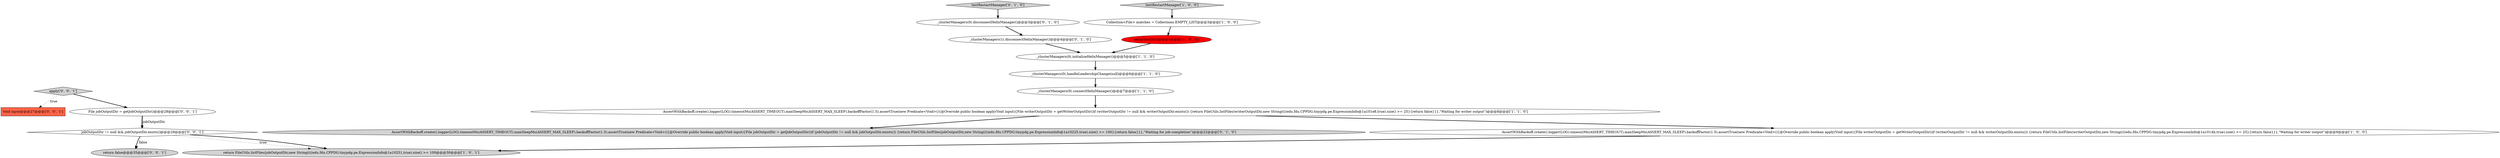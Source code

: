 digraph {
2 [style = filled, label = "Collection<File> matches = Collections.EMPTY_LIST@@@3@@@['1', '0', '0']", fillcolor = white, shape = ellipse image = "AAA0AAABBB1BBB"];
8 [style = filled, label = "testRestartManager['1', '0', '0']", fillcolor = lightgray, shape = diamond image = "AAA0AAABBB1BBB"];
12 [style = filled, label = "AssertWithBackoff.create().logger(LOG).timeoutMs(ASSERT_TIMEOUT).maxSleepMs(ASSERT_MAX_SLEEP).backoffFactor(1.5).assertTrue(new Predicate<Void>(){@Override public boolean apply(Void input){File jobOutputDir = getJobOutputDir()if (jobOutputDir != null && jobOutputDir.exists()) {return FileUtils.listFiles(jobOutputDir,new String((((edu.fdu.CPPDG.tinypdg.pe.ExpressionInfo@1a10225,true).size() >= 100}{return false}}},\"Waiting for job-completion\")@@@22@@@['0', '1', '0']", fillcolor = lightgray, shape = ellipse image = "AAA0AAABBB2BBB"];
13 [style = filled, label = "Void input@@@27@@@['0', '0', '1']", fillcolor = tomato, shape = box image = "AAA0AAABBB3BBB"];
3 [style = filled, label = "setupTestDir()@@@4@@@['1', '0', '0']", fillcolor = red, shape = ellipse image = "AAA1AAABBB1BBB"];
6 [style = filled, label = "_clusterManagers(0(.initializeHelixManager()@@@5@@@['1', '1', '0']", fillcolor = white, shape = ellipse image = "AAA0AAABBB1BBB"];
4 [style = filled, label = "AssertWithBackoff.create().logger(LOG).timeoutMs(ASSERT_TIMEOUT).maxSleepMs(ASSERT_MAX_SLEEP).backoffFactor(1.5).assertTrue(new Predicate<Void>(){@Override public boolean apply(Void input){File writerOutputDir = getWriterOutputDir()if (writerOutputDir != null && writerOutputDir.exists()) {return FileUtils.listFiles(writerOutputDir,new String((((edu.fdu.CPPDG.tinypdg.pe.ExpressionInfo@1a1014b,true).size() >= 25}{return false}}},\"Waiting for writer output\")@@@9@@@['1', '0', '0']", fillcolor = white, shape = ellipse image = "AAA0AAABBB1BBB"];
5 [style = filled, label = "_clusterManagers(0(.connectHelixManager()@@@7@@@['1', '1', '0']", fillcolor = white, shape = ellipse image = "AAA0AAABBB1BBB"];
9 [style = filled, label = "testRestartManager['0', '1', '0']", fillcolor = lightgray, shape = diamond image = "AAA0AAABBB2BBB"];
10 [style = filled, label = "_clusterManagers(1(.disconnectHelixManager()@@@4@@@['0', '1', '0']", fillcolor = white, shape = ellipse image = "AAA0AAABBB2BBB"];
17 [style = filled, label = "apply['0', '0', '1']", fillcolor = lightgray, shape = diamond image = "AAA0AAABBB3BBB"];
14 [style = filled, label = "File jobOutputDir = getJobOutputDir()@@@28@@@['0', '0', '1']", fillcolor = white, shape = ellipse image = "AAA0AAABBB3BBB"];
0 [style = filled, label = "AssertWithBackoff.create().logger(LOG).timeoutMs(ASSERT_TIMEOUT).maxSleepMs(ASSERT_MAX_SLEEP).backoffFactor(1.5).assertTrue(new Predicate<Void>(){@Override public boolean apply(Void input){File writerOutputDir = getWriterOutputDir()if (writerOutputDir != null && writerOutputDir.exists()) {return FileUtils.listFiles(writerOutputDir,new String((((edu.fdu.CPPDG.tinypdg.pe.ExpressionInfo@1a101e8,true).size() >= 25}{return false}}},\"Waiting for writer output\")@@@8@@@['1', '1', '0']", fillcolor = white, shape = ellipse image = "AAA0AAABBB1BBB"];
1 [style = filled, label = "_clusterManagers(0(.handleLeadershipChange(null)@@@6@@@['1', '1', '0']", fillcolor = white, shape = ellipse image = "AAA0AAABBB1BBB"];
15 [style = filled, label = "return false@@@35@@@['0', '0', '1']", fillcolor = lightgray, shape = ellipse image = "AAA0AAABBB3BBB"];
16 [style = filled, label = "jobOutputDir != null && jobOutputDir.exists()@@@29@@@['0', '0', '1']", fillcolor = white, shape = diamond image = "AAA0AAABBB3BBB"];
11 [style = filled, label = "_clusterManagers(0(.disconnectHelixManager()@@@3@@@['0', '1', '0']", fillcolor = white, shape = ellipse image = "AAA0AAABBB2BBB"];
7 [style = filled, label = "return FileUtils.listFiles(jobOutputDir,new String((((edu.fdu.CPPDG.tinypdg.pe.ExpressionInfo@1a10251,true).size() >= 100@@@30@@@['1', '0', '1']", fillcolor = lightgray, shape = ellipse image = "AAA0AAABBB1BBB"];
1->5 [style = bold, label=""];
14->16 [style = bold, label=""];
16->7 [style = dotted, label="true"];
6->1 [style = bold, label=""];
16->15 [style = bold, label=""];
3->6 [style = bold, label=""];
14->16 [style = solid, label="jobOutputDir"];
0->12 [style = bold, label=""];
9->11 [style = bold, label=""];
5->0 [style = bold, label=""];
8->2 [style = bold, label=""];
17->13 [style = dotted, label="true"];
0->4 [style = bold, label=""];
11->10 [style = bold, label=""];
17->14 [style = bold, label=""];
10->6 [style = bold, label=""];
16->15 [style = dotted, label="false"];
4->7 [style = bold, label=""];
2->3 [style = bold, label=""];
16->7 [style = bold, label=""];
}
